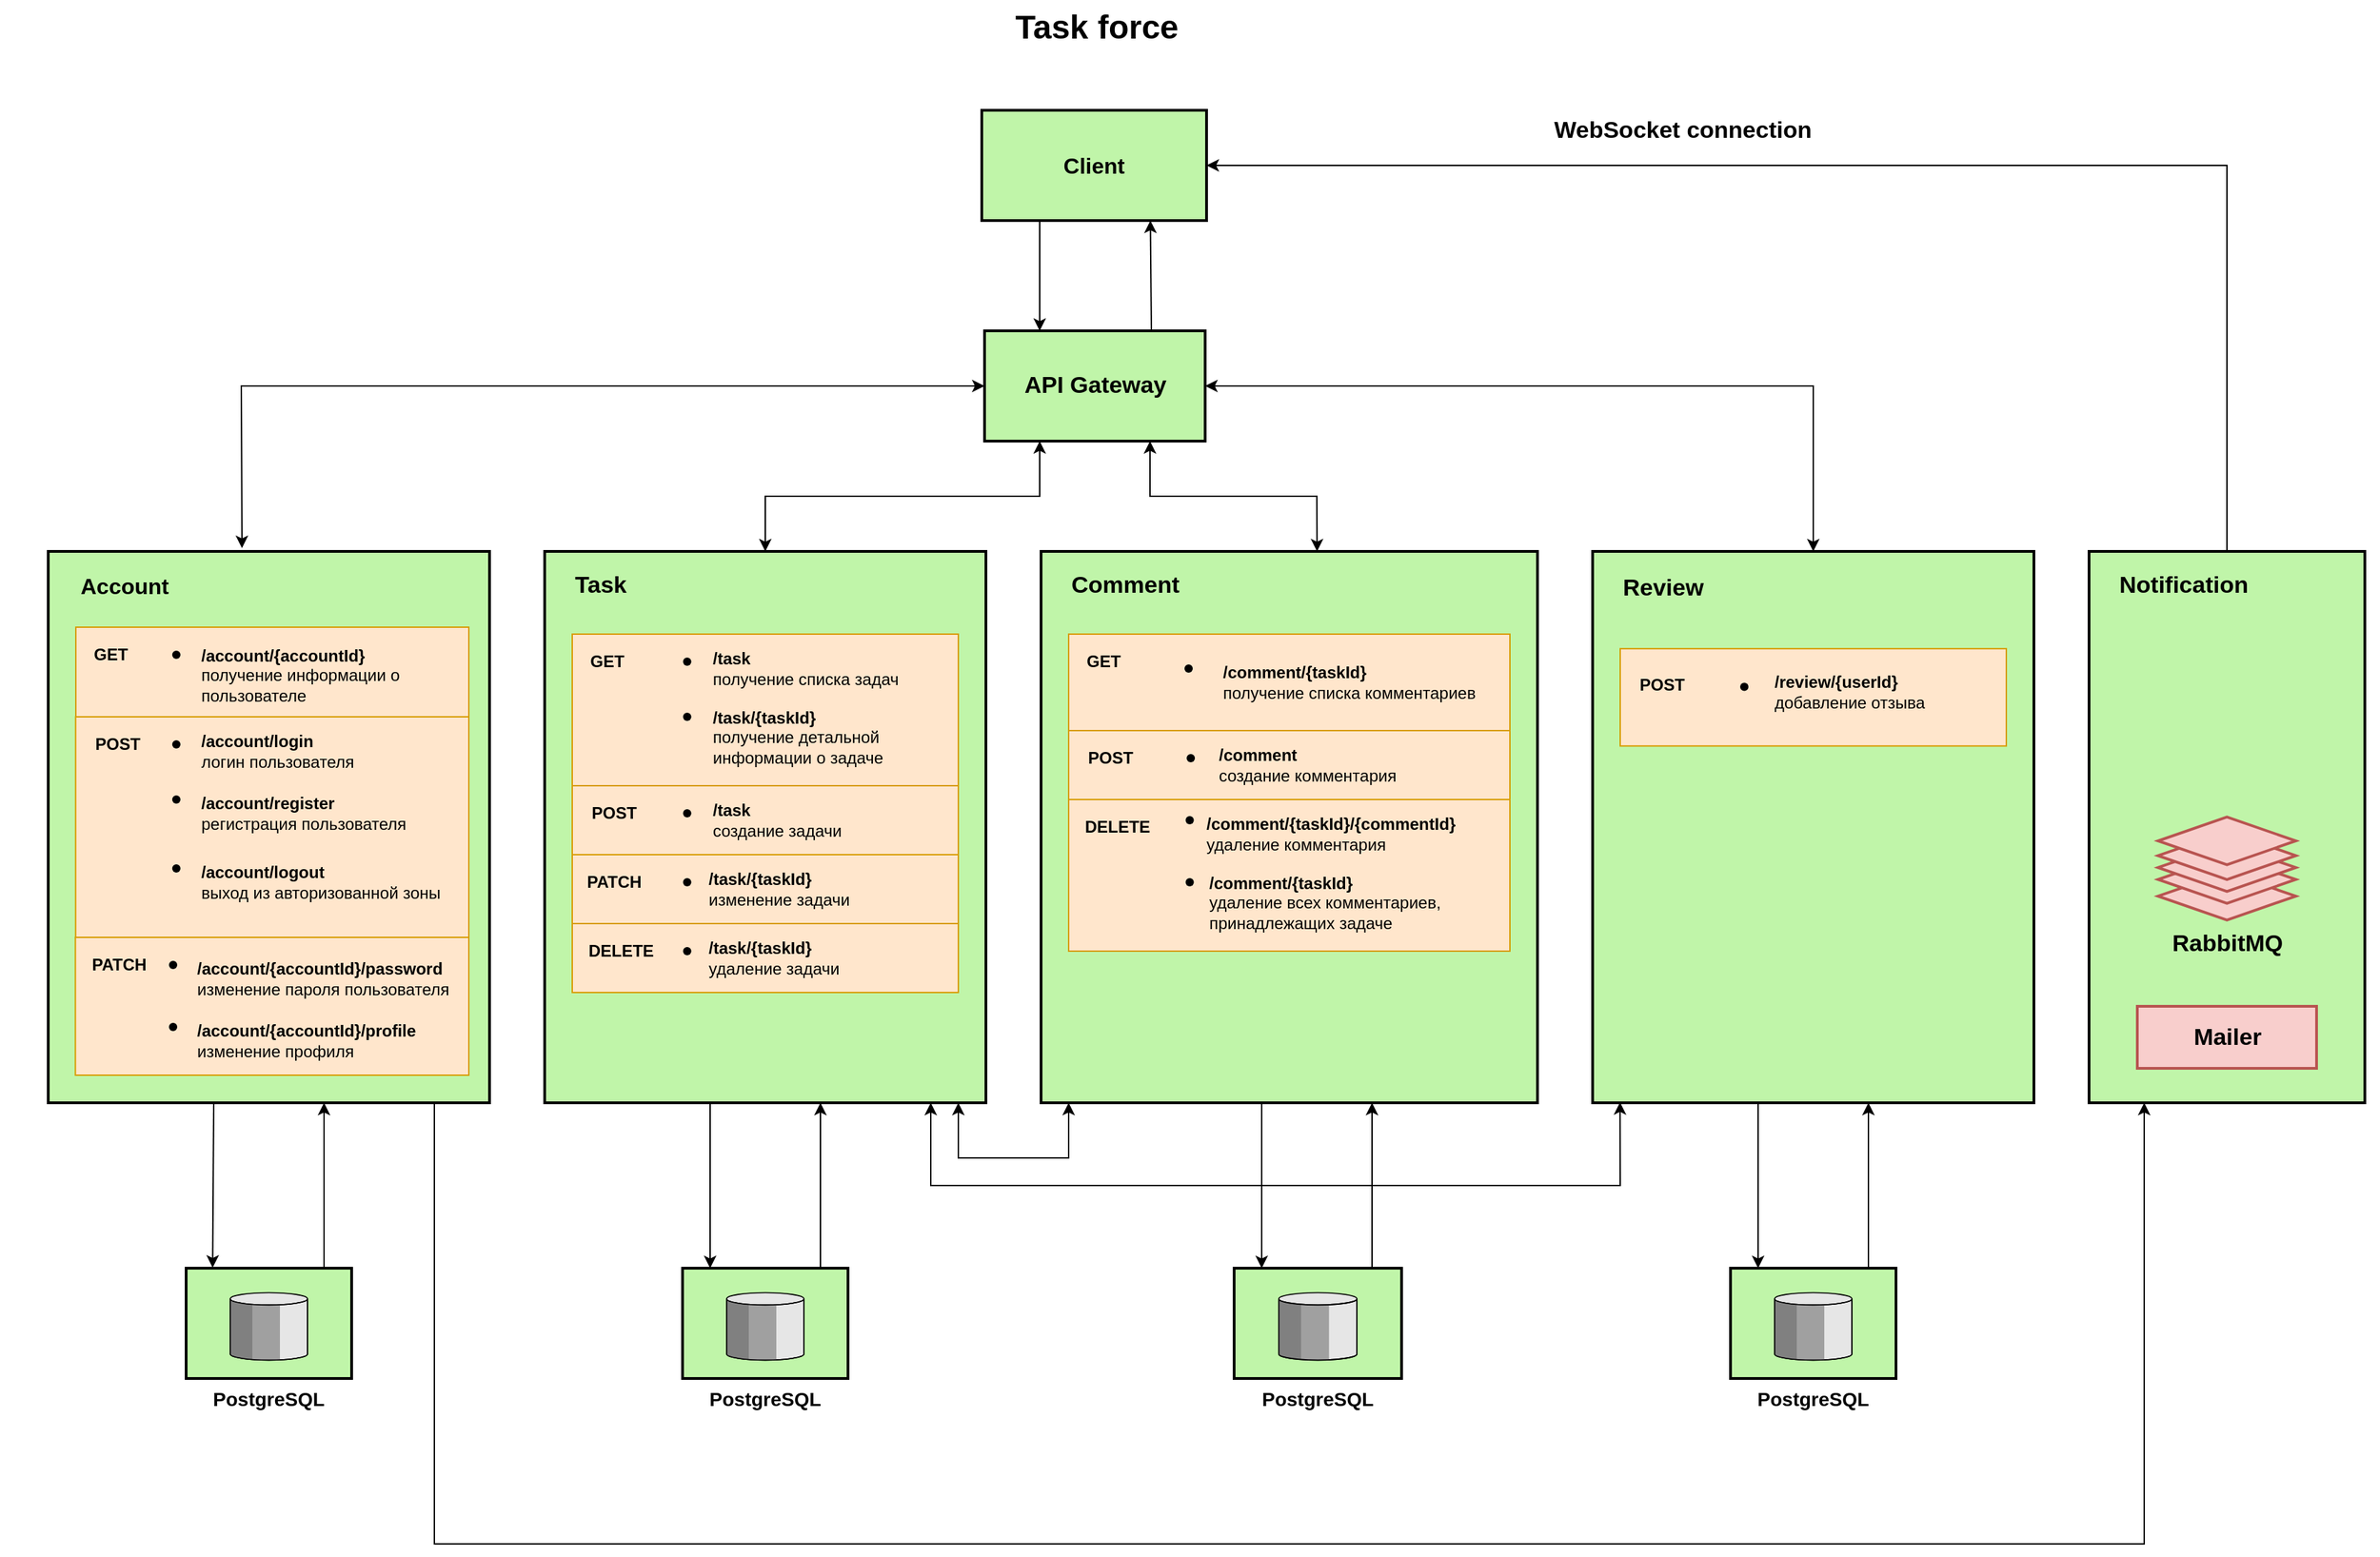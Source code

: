 <mxfile version="21.1.1" type="device">
  <diagram name="Page-1" id="74b105a0-9070-1c63-61bc-23e55f88626e">
    <mxGraphModel dx="1838" dy="1018" grid="1" gridSize="10" guides="1" tooltips="1" connect="1" arrows="1" fold="1" page="1" pageScale="1.5" pageWidth="1169" pageHeight="826" background="none" math="0" shadow="0">
      <root>
        <mxCell id="0" style=";html=1;" />
        <mxCell id="1" style=";html=1;" parent="0" />
        <mxCell id="hbAHIciJkzQJu2692QOL-20" value="" style="endArrow=classic;html=1;rounded=0;exitX=0.938;exitY=1;exitDx=0;exitDy=0;exitPerimeter=0;" parent="1" edge="1">
          <mxGeometry width="50" height="50" relative="1" as="geometry">
            <mxPoint x="320" y="840" as="sourcePoint" />
            <mxPoint x="1560" y="840" as="targetPoint" />
            <Array as="points">
              <mxPoint x="320" y="1160" />
              <mxPoint x="1560" y="1160" />
            </Array>
          </mxGeometry>
        </mxCell>
        <mxCell id="10b056a9c633e61c-15" value="PostgreSQL" style="strokeWidth=2;dashed=0;align=center;fontSize=14;verticalLabelPosition=bottom;verticalAlign=top;shape=mxgraph.eip.message_store;fillColor=#c0f5a9;fontStyle=1" parent="1" vertex="1">
          <mxGeometry x="140" y="960" width="120" height="80" as="geometry" />
        </mxCell>
        <mxCell id="10b056a9c633e61c-30" value="Task force" style="text;strokeColor=none;fillColor=none;html=1;fontSize=24;fontStyle=1;verticalAlign=middle;align=center;" parent="1" vertex="1">
          <mxGeometry x="5" y="40" width="1590" height="40" as="geometry" />
        </mxCell>
        <mxCell id="mkWLtosg0KvpGkdHC7VF-68" value="PostgreSQL" style="strokeWidth=2;dashed=0;align=center;fontSize=14;verticalLabelPosition=bottom;verticalAlign=top;shape=mxgraph.eip.message_store;fillColor=#c0f5a9;fontStyle=1" parent="1" vertex="1">
          <mxGeometry x="500" y="960" width="120" height="80" as="geometry" />
        </mxCell>
        <mxCell id="NgM1DkIRtxGgJuV6kC7f-7" value="" style="group" parent="1" vertex="1" connectable="0">
          <mxGeometry x="717" y="120" width="163" height="80" as="geometry" />
        </mxCell>
        <mxCell id="qQsVey0D8Tyg-_Dp7Qvx-10" value="" style="strokeWidth=2;dashed=0;align=center;fontSize=12;shape=rect;verticalLabelPosition=bottom;verticalAlign=top;fillColor=#c0f5a9" parent="NgM1DkIRtxGgJuV6kC7f-7" vertex="1">
          <mxGeometry width="163" height="80" as="geometry" />
        </mxCell>
        <mxCell id="qQsVey0D8Tyg-_Dp7Qvx-11" value="&lt;b&gt;&lt;font style=&quot;font-size: 16px;&quot;&gt;Client&lt;/font&gt;&lt;/b&gt;" style="text;html=1;align=center;verticalAlign=middle;resizable=0;points=[];autosize=1;strokeColor=none;fillColor=none;strokeWidth=1;fontSize=14;" parent="NgM1DkIRtxGgJuV6kC7f-7" vertex="1">
          <mxGeometry x="45.844" y="25" width="70" height="30" as="geometry" />
        </mxCell>
        <mxCell id="NgM1DkIRtxGgJuV6kC7f-8" value="" style="group" parent="1" vertex="1" connectable="0">
          <mxGeometry x="719" y="280" width="160" height="80" as="geometry" />
        </mxCell>
        <mxCell id="10b056a9c633e61c-4" value="" style="strokeWidth=2;dashed=0;align=center;fontSize=12;shape=rect;verticalLabelPosition=bottom;verticalAlign=top;fillColor=#c0f5a9" parent="NgM1DkIRtxGgJuV6kC7f-8" vertex="1">
          <mxGeometry width="160" height="80" as="geometry" />
        </mxCell>
        <mxCell id="qQsVey0D8Tyg-_Dp7Qvx-8" value="&lt;font style=&quot;font-size: 17px;&quot;&gt;&lt;b&gt;API Gateway&lt;/b&gt;&lt;/font&gt;" style="text;html=1;align=center;verticalAlign=middle;resizable=0;points=[];autosize=1;strokeColor=none;fillColor=none;strokeWidth=1;fontSize=14;" parent="NgM1DkIRtxGgJuV6kC7f-8" vertex="1">
          <mxGeometry x="15" y="25" width="130" height="30" as="geometry" />
        </mxCell>
        <mxCell id="NgM1DkIRtxGgJuV6kC7f-79" value="" style="group" parent="1" vertex="1" connectable="0">
          <mxGeometry x="40" y="440" width="320" height="400" as="geometry" />
        </mxCell>
        <mxCell id="qQsVey0D8Tyg-_Dp7Qvx-13" value="" style="strokeWidth=2;dashed=0;align=center;fontSize=12;shape=rect;verticalLabelPosition=bottom;verticalAlign=top;fillColor=#c0f5a9" parent="NgM1DkIRtxGgJuV6kC7f-79" vertex="1">
          <mxGeometry width="320" height="400" as="geometry" />
        </mxCell>
        <mxCell id="NgM1DkIRtxGgJuV6kC7f-9" value="Account" style="text;html=1;align=center;verticalAlign=middle;resizable=0;points=[];autosize=1;strokeColor=none;fillColor=none;fontSize=16;fontStyle=1" parent="NgM1DkIRtxGgJuV6kC7f-79" vertex="1">
          <mxGeometry x="10.002" y="10" width="90" height="30" as="geometry" />
        </mxCell>
        <mxCell id="NgM1DkIRtxGgJuV6kC7f-89" value="" style="group" parent="NgM1DkIRtxGgJuV6kC7f-79" vertex="1" connectable="0">
          <mxGeometry x="19.999" y="55" width="285.001" height="125" as="geometry" />
        </mxCell>
        <mxCell id="mkWLtosg0KvpGkdHC7VF-5" value="" style="rounded=0;whiteSpace=wrap;html=1;fillColor=#ffe6cc;strokeColor=#d79b00;" parent="NgM1DkIRtxGgJuV6kC7f-89" vertex="1">
          <mxGeometry x="0.001" width="285" height="125" as="geometry" />
        </mxCell>
        <mxCell id="mkWLtosg0KvpGkdHC7VF-74" value="&lt;b&gt;/account/{accountId}&lt;br&gt;&lt;/b&gt;получение информации о&lt;br&gt;пользователе" style="text;html=1;align=left;verticalAlign=middle;resizable=0;points=[];autosize=1;strokeColor=none;fillColor=none;" parent="NgM1DkIRtxGgJuV6kC7f-89" vertex="1">
          <mxGeometry x="89.061" y="5" width="170" height="60" as="geometry" />
        </mxCell>
        <mxCell id="mkWLtosg0KvpGkdHC7VF-77" value="" style="shape=waypoint;sketch=0;fillStyle=solid;size=6;pointerEvents=1;points=[];fillColor=none;resizable=0;rotatable=0;perimeter=centerPerimeter;snapToPoint=1;" parent="NgM1DkIRtxGgJuV6kC7f-89" vertex="1">
          <mxGeometry x="62.879" y="10" width="20" height="20" as="geometry" />
        </mxCell>
        <mxCell id="mkWLtosg0KvpGkdHC7VF-78" value="&lt;b&gt;GET&lt;/b&gt;" style="text;html=1;align=center;verticalAlign=middle;resizable=0;points=[];autosize=1;strokeColor=none;fillColor=none;" parent="NgM1DkIRtxGgJuV6kC7f-89" vertex="1">
          <mxGeometry y="5" width="50" height="30" as="geometry" />
        </mxCell>
        <mxCell id="NgM1DkIRtxGgJuV6kC7f-91" value="" style="group" parent="NgM1DkIRtxGgJuV6kC7f-79" vertex="1" connectable="0">
          <mxGeometry x="19.68" y="280" width="296.137" height="100" as="geometry" />
        </mxCell>
        <mxCell id="mkWLtosg0KvpGkdHC7VF-30" value="" style="rounded=0;whiteSpace=wrap;html=1;fillColor=#ffe6cc;strokeColor=#d79b00;movable=1;resizable=1;rotatable=1;deletable=1;editable=1;locked=0;connectable=1;" parent="NgM1DkIRtxGgJuV6kC7f-91" vertex="1">
          <mxGeometry width="285.32" height="100" as="geometry" />
        </mxCell>
        <mxCell id="mkWLtosg0KvpGkdHC7VF-48" value="&lt;b&gt;/account/{accountId}/password&lt;/b&gt;&lt;br&gt;изменение пароля пользователя" style="text;html=1;align=left;verticalAlign=middle;resizable=1;points=[];autosize=1;strokeColor=none;fillColor=none;movable=1;rotatable=1;deletable=1;editable=1;locked=0;connectable=1;" parent="NgM1DkIRtxGgJuV6kC7f-91" vertex="1">
          <mxGeometry x="86.137" y="10" width="210" height="40" as="geometry" />
        </mxCell>
        <mxCell id="mkWLtosg0KvpGkdHC7VF-52" value="" style="shape=waypoint;sketch=0;fillStyle=solid;size=6;pointerEvents=1;points=[];fillColor=none;resizable=0;rotatable=0;perimeter=centerPerimeter;snapToPoint=1;" parent="NgM1DkIRtxGgJuV6kC7f-91" vertex="1">
          <mxGeometry x="60.858" y="10" width="20" height="20" as="geometry" />
        </mxCell>
        <mxCell id="mkWLtosg0KvpGkdHC7VF-53" value="&lt;b&gt;PATCH&lt;/b&gt;" style="text;html=1;align=center;verticalAlign=middle;resizable=0;points=[];autosize=1;strokeColor=none;fillColor=none;" parent="NgM1DkIRtxGgJuV6kC7f-91" vertex="1">
          <mxGeometry x="0.86" y="5" width="60" height="30" as="geometry" />
        </mxCell>
        <mxCell id="mkWLtosg0KvpGkdHC7VF-56" value="&lt;b&gt;/account/{accountId}/profile&lt;/b&gt;&lt;br&gt;изменение профиля" style="text;html=1;align=left;verticalAlign=middle;resizable=1;points=[];autosize=1;strokeColor=none;fillColor=none;movable=1;rotatable=1;deletable=1;editable=1;locked=0;connectable=1;" parent="NgM1DkIRtxGgJuV6kC7f-91" vertex="1">
          <mxGeometry x="86.137" y="55" width="180" height="40" as="geometry" />
        </mxCell>
        <mxCell id="mkWLtosg0KvpGkdHC7VF-57" value="" style="shape=waypoint;sketch=0;fillStyle=solid;size=6;pointerEvents=1;points=[];fillColor=none;resizable=0;rotatable=0;perimeter=centerPerimeter;snapToPoint=1;" parent="NgM1DkIRtxGgJuV6kC7f-91" vertex="1">
          <mxGeometry x="60.858" y="55" width="20" height="20" as="geometry" />
        </mxCell>
        <mxCell id="NgM1DkIRtxGgJuV6kC7f-58" value="" style="rounded=0;whiteSpace=wrap;html=1;fillColor=#ffe6cc;strokeColor=#d79b00;movable=1;resizable=1;rotatable=1;deletable=1;editable=1;locked=0;connectable=1;" parent="NgM1DkIRtxGgJuV6kC7f-79" vertex="1">
          <mxGeometry x="19.85" y="120" width="285.15" height="160" as="geometry" />
        </mxCell>
        <mxCell id="NgM1DkIRtxGgJuV6kC7f-59" value="&lt;b&gt;/account/login&lt;/b&gt;&lt;br&gt;логин пользователя" style="text;html=1;align=left;verticalAlign=middle;resizable=1;points=[];autosize=1;strokeColor=none;fillColor=none;movable=1;rotatable=1;deletable=1;editable=1;locked=0;connectable=1;" parent="NgM1DkIRtxGgJuV6kC7f-79" vertex="1">
          <mxGeometry x="109.06" y="125" width="130" height="40" as="geometry" />
        </mxCell>
        <mxCell id="NgM1DkIRtxGgJuV6kC7f-60" value="" style="shape=waypoint;sketch=0;fillStyle=solid;size=6;pointerEvents=1;points=[];fillColor=none;resizable=0;rotatable=0;perimeter=centerPerimeter;snapToPoint=1;" parent="NgM1DkIRtxGgJuV6kC7f-79" vertex="1">
          <mxGeometry x="82.878" y="130" width="20" height="20" as="geometry" />
        </mxCell>
        <mxCell id="NgM1DkIRtxGgJuV6kC7f-61" value="&lt;b&gt;POST&lt;/b&gt;" style="text;html=1;align=center;verticalAlign=middle;resizable=0;points=[];autosize=1;strokeColor=none;fillColor=none;" parent="NgM1DkIRtxGgJuV6kC7f-79" vertex="1">
          <mxGeometry x="19.849" y="125" width="60" height="30" as="geometry" />
        </mxCell>
        <mxCell id="NgM1DkIRtxGgJuV6kC7f-62" value="&lt;b&gt;/account/register&lt;/b&gt;&lt;br&gt;регистрация пользователя" style="text;html=1;align=left;verticalAlign=middle;resizable=1;points=[];autosize=1;strokeColor=none;fillColor=none;movable=1;rotatable=1;deletable=1;editable=1;locked=0;connectable=1;" parent="NgM1DkIRtxGgJuV6kC7f-79" vertex="1">
          <mxGeometry x="109.06" y="170" width="170" height="40" as="geometry" />
        </mxCell>
        <mxCell id="NgM1DkIRtxGgJuV6kC7f-63" value="" style="shape=waypoint;sketch=0;fillStyle=solid;size=6;pointerEvents=1;points=[];fillColor=none;resizable=0;rotatable=0;perimeter=centerPerimeter;snapToPoint=1;" parent="NgM1DkIRtxGgJuV6kC7f-79" vertex="1">
          <mxGeometry x="82.878" y="170" width="20" height="20" as="geometry" />
        </mxCell>
        <mxCell id="pq-FWwTXgRDlDHaan9jz-2" value="" style="group" parent="NgM1DkIRtxGgJuV6kC7f-79" vertex="1" connectable="0">
          <mxGeometry x="82.878" y="220" width="226.182" height="40" as="geometry" />
        </mxCell>
        <mxCell id="mkWLtosg0KvpGkdHC7VF-75" value="&lt;b&gt;/account/logout&lt;/b&gt;&lt;br&gt;выход из авторизованной зоны" style="text;html=1;align=left;verticalAlign=middle;resizable=0;points=[];autosize=1;strokeColor=none;fillColor=none;" parent="pq-FWwTXgRDlDHaan9jz-2" vertex="1">
          <mxGeometry x="26.182" width="200" height="40" as="geometry" />
        </mxCell>
        <mxCell id="mkWLtosg0KvpGkdHC7VF-76" value="" style="shape=waypoint;sketch=0;fillStyle=solid;size=6;pointerEvents=1;points=[];fillColor=none;resizable=0;rotatable=0;perimeter=centerPerimeter;snapToPoint=1;" parent="pq-FWwTXgRDlDHaan9jz-2" vertex="1">
          <mxGeometry width="20" height="20" as="geometry" />
        </mxCell>
        <mxCell id="NgM1DkIRtxGgJuV6kC7f-161" value="PostgreSQL" style="strokeWidth=2;dashed=0;align=center;fontSize=14;verticalLabelPosition=bottom;verticalAlign=top;shape=mxgraph.eip.message_store;fillColor=#c0f5a9;fontStyle=1" parent="1" vertex="1">
          <mxGeometry x="900" y="960" width="121.43" height="80" as="geometry" />
        </mxCell>
        <mxCell id="NgM1DkIRtxGgJuV6kC7f-162" value="PostgreSQL" style="strokeWidth=2;dashed=0;align=center;fontSize=14;verticalLabelPosition=bottom;verticalAlign=top;shape=mxgraph.eip.message_store;fillColor=#c0f5a9;fontStyle=1" parent="1" vertex="1">
          <mxGeometry x="1260" y="960" width="120" height="80" as="geometry" />
        </mxCell>
        <mxCell id="NgM1DkIRtxGgJuV6kC7f-163" value="" style="group" parent="1" vertex="1" connectable="0">
          <mxGeometry x="1540" y="440" width="190" height="575" as="geometry" />
        </mxCell>
        <mxCell id="mkWLtosg0KvpGkdHC7VF-131" value="" style="strokeWidth=2;dashed=0;align=center;fontSize=12;shape=rect;verticalLabelPosition=bottom;verticalAlign=top;fillColor=#c0f5a9" parent="NgM1DkIRtxGgJuV6kC7f-163" vertex="1">
          <mxGeometry x="-20" width="200" height="400" as="geometry" />
        </mxCell>
        <mxCell id="mkWLtosg0KvpGkdHC7VF-132" value="&lt;b&gt;Notification&lt;/b&gt;" style="text;html=1;align=left;verticalAlign=middle;resizable=0;points=[];autosize=1;strokeColor=none;fillColor=none;strokeWidth=1;fontSize=17;" parent="NgM1DkIRtxGgJuV6kC7f-163" vertex="1">
          <mxGeometry x="0.003" y="9.997" width="120" height="30" as="geometry" />
        </mxCell>
        <mxCell id="9JLBD4dGbarb6GJhEA6_-7" value="" style="group" parent="NgM1DkIRtxGgJuV6kC7f-163" vertex="1" connectable="0">
          <mxGeometry x="15" y="330" width="130" height="45" as="geometry" />
        </mxCell>
        <mxCell id="hbAHIciJkzQJu2692QOL-31" value="" style="strokeWidth=2;dashed=0;align=center;fontSize=12;shape=rect;verticalLabelPosition=bottom;verticalAlign=top;fillColor=#f8cecc;strokeColor=#b85450;" parent="9JLBD4dGbarb6GJhEA6_-7" vertex="1">
          <mxGeometry width="130" height="45" as="geometry" />
        </mxCell>
        <mxCell id="hbAHIciJkzQJu2692QOL-32" value="&lt;b&gt;Mailer&lt;/b&gt;" style="text;html=1;align=center;verticalAlign=middle;resizable=0;points=[];autosize=1;strokeColor=none;fillColor=none;strokeWidth=1;fontSize=17;" parent="9JLBD4dGbarb6GJhEA6_-7" vertex="1">
          <mxGeometry x="30.003" y="7.504" width="70" height="30" as="geometry" />
        </mxCell>
        <mxCell id="NgM1DkIRtxGgJuV6kC7f-194" value="" style="group" parent="NgM1DkIRtxGgJuV6kC7f-163" vertex="1" connectable="0">
          <mxGeometry x="30" y="210" width="100" height="105" as="geometry" />
        </mxCell>
        <mxCell id="NgM1DkIRtxGgJuV6kC7f-180" value="RabbitMQ" style="text;html=1;align=center;verticalAlign=middle;resizable=0;points=[];autosize=1;strokeColor=none;fillColor=none;fontSize=17;fontStyle=1" parent="NgM1DkIRtxGgJuV6kC7f-194" vertex="1">
          <mxGeometry y="60" width="100" height="30" as="geometry" />
        </mxCell>
        <mxCell id="NgM1DkIRtxGgJuV6kC7f-178" value="" style="group;rotation=-180;fontSize=12;" parent="NgM1DkIRtxGgJuV6kC7f-194" vertex="1" connectable="0">
          <mxGeometry width="100" height="64.02" as="geometry" />
        </mxCell>
        <mxCell id="NgM1DkIRtxGgJuV6kC7f-172" value="" style="strokeWidth=2;html=1;shape=mxgraph.flowchart.decision;whiteSpace=wrap;rotation=-180;fillColor=#f8cecc;strokeColor=#b85450;" parent="NgM1DkIRtxGgJuV6kC7f-178" vertex="1">
          <mxGeometry y="22.816" width="100" height="34.596" as="geometry" />
        </mxCell>
        <mxCell id="NgM1DkIRtxGgJuV6kC7f-175" value="" style="strokeWidth=2;html=1;shape=mxgraph.flowchart.decision;whiteSpace=wrap;rotation=-180;fillColor=#f8cecc;strokeColor=#b85450;" parent="NgM1DkIRtxGgJuV6kC7f-178" vertex="1">
          <mxGeometry y="10.708" width="100" height="34.596" as="geometry" />
        </mxCell>
        <mxCell id="NgM1DkIRtxGgJuV6kC7f-176" value="" style="strokeWidth=2;html=1;shape=mxgraph.flowchart.decision;whiteSpace=wrap;rotation=-180;fillColor=#f8cecc;strokeColor=#b85450;" parent="NgM1DkIRtxGgJuV6kC7f-178" vertex="1">
          <mxGeometry y="2.059" width="100" height="34.596" as="geometry" />
        </mxCell>
        <mxCell id="NgM1DkIRtxGgJuV6kC7f-177" value="" style="strokeWidth=2;html=1;shape=mxgraph.flowchart.decision;whiteSpace=wrap;rotation=-180;fillColor=#f8cecc;strokeColor=#b85450;" parent="NgM1DkIRtxGgJuV6kC7f-178" vertex="1">
          <mxGeometry y="-6.59" width="100" height="34.596" as="geometry" />
        </mxCell>
        <mxCell id="NgM1DkIRtxGgJuV6kC7f-179" value="" style="strokeWidth=2;html=1;shape=mxgraph.flowchart.decision;whiteSpace=wrap;rotation=-180;fillColor=#f8cecc;strokeColor=#b85450;" parent="NgM1DkIRtxGgJuV6kC7f-178" vertex="1">
          <mxGeometry y="-17.298" width="100" height="34.596" as="geometry" />
        </mxCell>
        <mxCell id="NgM1DkIRtxGgJuV6kC7f-164" value="" style="group" parent="1" vertex="1" connectable="0">
          <mxGeometry x="400" y="440" width="320" height="400" as="geometry" />
        </mxCell>
        <mxCell id="mkWLtosg0KvpGkdHC7VF-69" value="" style="strokeWidth=2;dashed=0;align=center;fontSize=12;shape=rect;verticalLabelPosition=bottom;verticalAlign=top;fillColor=#c0f5a9" parent="NgM1DkIRtxGgJuV6kC7f-164" vertex="1">
          <mxGeometry width="320" height="400" as="geometry" />
        </mxCell>
        <mxCell id="mkWLtosg0KvpGkdHC7VF-70" value="&lt;b&gt;Task&lt;/b&gt;" style="text;html=1;align=left;verticalAlign=middle;resizable=0;points=[];autosize=1;strokeColor=none;fillColor=none;strokeWidth=1;fontSize=17;" parent="NgM1DkIRtxGgJuV6kC7f-164" vertex="1">
          <mxGeometry x="20.006" y="10" width="60" height="30" as="geometry" />
        </mxCell>
        <mxCell id="mkWLtosg0KvpGkdHC7VF-79" value="" style="rounded=0;whiteSpace=wrap;html=1;fillColor=#ffe6cc;strokeColor=#d79b00;" parent="NgM1DkIRtxGgJuV6kC7f-164" vertex="1">
          <mxGeometry x="20" y="60" width="280" height="110" as="geometry" />
        </mxCell>
        <mxCell id="mkWLtosg0KvpGkdHC7VF-80" value="&lt;b&gt;/task&lt;br&gt;&lt;/b&gt;получение списка задач" style="text;html=1;align=left;verticalAlign=middle;resizable=0;points=[];autosize=1;strokeColor=none;fillColor=none;" parent="NgM1DkIRtxGgJuV6kC7f-164" vertex="1">
          <mxGeometry x="119.998" y="65" width="160" height="40" as="geometry" />
        </mxCell>
        <mxCell id="mkWLtosg0KvpGkdHC7VF-81" value="&lt;b&gt;/task/{taskId}&lt;/b&gt;&lt;br&gt;получение детальной&lt;br&gt;информации о задаче" style="text;html=1;align=left;verticalAlign=middle;resizable=0;points=[];autosize=1;strokeColor=none;fillColor=none;" parent="NgM1DkIRtxGgJuV6kC7f-164" vertex="1">
          <mxGeometry x="119.998" y="105" width="150" height="60" as="geometry" />
        </mxCell>
        <mxCell id="mkWLtosg0KvpGkdHC7VF-82" value="" style="shape=waypoint;sketch=0;fillStyle=solid;size=6;pointerEvents=1;points=[];fillColor=none;resizable=0;rotatable=0;perimeter=centerPerimeter;snapToPoint=1;" parent="NgM1DkIRtxGgJuV6kC7f-164" vertex="1">
          <mxGeometry x="93.333" y="110" width="20" height="20" as="geometry" />
        </mxCell>
        <mxCell id="mkWLtosg0KvpGkdHC7VF-83" value="" style="shape=waypoint;sketch=0;fillStyle=solid;size=6;pointerEvents=1;points=[];fillColor=none;resizable=0;rotatable=0;perimeter=centerPerimeter;snapToPoint=1;" parent="NgM1DkIRtxGgJuV6kC7f-164" vertex="1">
          <mxGeometry x="93.333" y="70" width="20" height="20" as="geometry" />
        </mxCell>
        <mxCell id="mkWLtosg0KvpGkdHC7VF-84" value="&lt;b&gt;GET&lt;/b&gt;" style="text;html=1;align=center;verticalAlign=middle;resizable=0;points=[];autosize=1;strokeColor=none;fillColor=none;" parent="NgM1DkIRtxGgJuV6kC7f-164" vertex="1">
          <mxGeometry x="20.004" y="65" width="50" height="30" as="geometry" />
        </mxCell>
        <mxCell id="NgM1DkIRtxGgJuV6kC7f-95" value="" style="group" parent="NgM1DkIRtxGgJuV6kC7f-164" vertex="1" connectable="0">
          <mxGeometry x="20" y="220" width="280" height="50" as="geometry" />
        </mxCell>
        <mxCell id="NgM1DkIRtxGgJuV6kC7f-97" value="" style="group" parent="NgM1DkIRtxGgJuV6kC7f-95" vertex="1" connectable="0">
          <mxGeometry width="280" height="50" as="geometry" />
        </mxCell>
        <mxCell id="mkWLtosg0KvpGkdHC7VF-91" value="" style="rounded=0;whiteSpace=wrap;html=1;fillColor=#ffe6cc;strokeColor=#d79b00;" parent="NgM1DkIRtxGgJuV6kC7f-97" vertex="1">
          <mxGeometry width="280" height="50" as="geometry" />
        </mxCell>
        <mxCell id="NgM1DkIRtxGgJuV6kC7f-82" value="&lt;b&gt;/task/{taskId}&lt;/b&gt;&lt;br&gt;изменение задачи" style="text;html=1;align=left;verticalAlign=middle;resizable=0;points=[];autosize=1;strokeColor=none;fillColor=none;" parent="NgM1DkIRtxGgJuV6kC7f-97" vertex="1">
          <mxGeometry x="96.773" y="5" width="130" height="40" as="geometry" />
        </mxCell>
        <mxCell id="NgM1DkIRtxGgJuV6kC7f-83" value="" style="shape=waypoint;sketch=0;fillStyle=solid;size=6;pointerEvents=1;points=[];fillColor=none;resizable=0;rotatable=0;perimeter=centerPerimeter;snapToPoint=1;" parent="NgM1DkIRtxGgJuV6kC7f-97" vertex="1">
          <mxGeometry x="73.333" y="10" width="20" height="20" as="geometry" />
        </mxCell>
        <mxCell id="NgM1DkIRtxGgJuV6kC7f-84" value="&lt;b&gt;PATCH&lt;/b&gt;" style="text;html=1;align=center;verticalAlign=middle;resizable=0;points=[];autosize=1;strokeColor=none;fillColor=none;" parent="NgM1DkIRtxGgJuV6kC7f-97" vertex="1">
          <mxGeometry y="5" width="60" height="30" as="geometry" />
        </mxCell>
        <mxCell id="NgM1DkIRtxGgJuV6kC7f-96" value="" style="group" parent="NgM1DkIRtxGgJuV6kC7f-164" vertex="1" connectable="0">
          <mxGeometry x="20.006" y="270" width="280.004" height="50" as="geometry" />
        </mxCell>
        <mxCell id="mkWLtosg0KvpGkdHC7VF-103" value="" style="rounded=0;whiteSpace=wrap;html=1;fillColor=#ffe6cc;strokeColor=#d79b00;" parent="NgM1DkIRtxGgJuV6kC7f-96" vertex="1">
          <mxGeometry x="0.004" width="280" height="50" as="geometry" />
        </mxCell>
        <mxCell id="mkWLtosg0KvpGkdHC7VF-104" value="&lt;b&gt;/task/{taskId}&lt;/b&gt;&lt;br&gt;удаление задачи" style="text;html=1;align=left;verticalAlign=middle;resizable=0;points=[];autosize=1;strokeColor=none;fillColor=none;" parent="NgM1DkIRtxGgJuV6kC7f-96" vertex="1">
          <mxGeometry x="96.778" y="5" width="120" height="40" as="geometry" />
        </mxCell>
        <mxCell id="mkWLtosg0KvpGkdHC7VF-105" value="" style="shape=waypoint;sketch=0;fillStyle=solid;size=6;pointerEvents=1;points=[];fillColor=none;resizable=0;rotatable=0;perimeter=centerPerimeter;snapToPoint=1;" parent="NgM1DkIRtxGgJuV6kC7f-96" vertex="1">
          <mxGeometry x="73.338" y="10" width="20" height="20" as="geometry" />
        </mxCell>
        <mxCell id="mkWLtosg0KvpGkdHC7VF-106" value="&lt;b&gt;DELETE&lt;/b&gt;" style="text;html=1;align=center;verticalAlign=middle;resizable=0;points=[];autosize=1;strokeColor=none;fillColor=none;" parent="NgM1DkIRtxGgJuV6kC7f-96" vertex="1">
          <mxGeometry y="5" width="70" height="30" as="geometry" />
        </mxCell>
        <mxCell id="mkWLtosg0KvpGkdHC7VF-85" value="" style="rounded=0;whiteSpace=wrap;html=1;fillColor=#ffe6cc;strokeColor=#d79b00;" parent="NgM1DkIRtxGgJuV6kC7f-164" vertex="1">
          <mxGeometry x="20" y="170" width="280" height="50" as="geometry" />
        </mxCell>
        <mxCell id="mkWLtosg0KvpGkdHC7VF-86" value="&lt;b&gt;/task&lt;br&gt;&lt;/b&gt;создание задачи" style="text;html=1;align=left;verticalAlign=middle;resizable=0;points=[];autosize=1;strokeColor=none;fillColor=none;" parent="NgM1DkIRtxGgJuV6kC7f-164" vertex="1">
          <mxGeometry x="119.998" y="175" width="120" height="40" as="geometry" />
        </mxCell>
        <mxCell id="mkWLtosg0KvpGkdHC7VF-89" value="" style="shape=waypoint;sketch=0;fillStyle=solid;size=6;pointerEvents=1;points=[];fillColor=none;resizable=0;rotatable=0;perimeter=centerPerimeter;snapToPoint=1;" parent="NgM1DkIRtxGgJuV6kC7f-164" vertex="1">
          <mxGeometry x="93.333" y="180" width="20" height="20" as="geometry" />
        </mxCell>
        <mxCell id="mkWLtosg0KvpGkdHC7VF-90" value="&lt;b&gt;POST&lt;/b&gt;" style="text;html=1;align=center;verticalAlign=middle;resizable=0;points=[];autosize=1;strokeColor=none;fillColor=none;" parent="NgM1DkIRtxGgJuV6kC7f-164" vertex="1">
          <mxGeometry x="20" y="175" width="60" height="30" as="geometry" />
        </mxCell>
        <mxCell id="NgM1DkIRtxGgJuV6kC7f-168" value="" style="group" parent="1" vertex="1" connectable="0">
          <mxGeometry x="760" y="440" width="360" height="400" as="geometry" />
        </mxCell>
        <mxCell id="NgM1DkIRtxGgJuV6kC7f-100" value="" style="strokeWidth=2;dashed=0;align=center;fontSize=12;shape=rect;verticalLabelPosition=bottom;verticalAlign=top;fillColor=#c0f5a9" parent="NgM1DkIRtxGgJuV6kC7f-168" vertex="1">
          <mxGeometry width="360" height="400" as="geometry" />
        </mxCell>
        <mxCell id="NgM1DkIRtxGgJuV6kC7f-101" value="&lt;b&gt;Comment&lt;/b&gt;" style="text;html=1;align=left;verticalAlign=middle;resizable=0;points=[];autosize=1;strokeColor=none;fillColor=none;strokeWidth=1;fontSize=17;" parent="NgM1DkIRtxGgJuV6kC7f-168" vertex="1">
          <mxGeometry x="20.006" y="10" width="100" height="30" as="geometry" />
        </mxCell>
        <mxCell id="NgM1DkIRtxGgJuV6kC7f-165" value="" style="group" parent="NgM1DkIRtxGgJuV6kC7f-168" vertex="1" connectable="0">
          <mxGeometry x="20" y="60" width="320" height="70" as="geometry" />
        </mxCell>
        <mxCell id="NgM1DkIRtxGgJuV6kC7f-102" value="" style="rounded=0;whiteSpace=wrap;html=1;fillColor=#ffe6cc;strokeColor=#d79b00;" parent="NgM1DkIRtxGgJuV6kC7f-165" vertex="1">
          <mxGeometry width="320" height="70" as="geometry" />
        </mxCell>
        <mxCell id="NgM1DkIRtxGgJuV6kC7f-103" value="&lt;b style=&quot;border-color: var(--border-color);&quot;&gt;/comment/{taskId}&lt;br style=&quot;border-color: var(--border-color);&quot;&gt;&lt;/b&gt;получение списка комментариев" style="text;html=1;align=left;verticalAlign=middle;resizable=0;points=[];autosize=1;strokeColor=none;fillColor=none;" parent="NgM1DkIRtxGgJuV6kC7f-165" vertex="1">
          <mxGeometry x="109.998" y="15" width="210" height="40" as="geometry" />
        </mxCell>
        <mxCell id="NgM1DkIRtxGgJuV6kC7f-106" value="" style="shape=waypoint;sketch=0;fillStyle=solid;size=6;pointerEvents=1;points=[];fillColor=none;resizable=0;rotatable=0;perimeter=centerPerimeter;snapToPoint=1;" parent="NgM1DkIRtxGgJuV6kC7f-165" vertex="1">
          <mxGeometry x="77.003" y="15" width="20" height="20" as="geometry" />
        </mxCell>
        <mxCell id="NgM1DkIRtxGgJuV6kC7f-107" value="&lt;b&gt;GET&lt;/b&gt;" style="text;html=1;align=center;verticalAlign=middle;resizable=0;points=[];autosize=1;strokeColor=none;fillColor=none;" parent="NgM1DkIRtxGgJuV6kC7f-165" vertex="1">
          <mxGeometry x="0.004" y="5" width="50" height="30" as="geometry" />
        </mxCell>
        <mxCell id="NgM1DkIRtxGgJuV6kC7f-166" value="" style="group" parent="NgM1DkIRtxGgJuV6kC7f-168" vertex="1" connectable="0">
          <mxGeometry x="20" y="130" width="320" height="50" as="geometry" />
        </mxCell>
        <mxCell id="NgM1DkIRtxGgJuV6kC7f-119" value="" style="rounded=0;whiteSpace=wrap;html=1;fillColor=#ffe6cc;strokeColor=#d79b00;" parent="NgM1DkIRtxGgJuV6kC7f-166" vertex="1">
          <mxGeometry width="320" height="50" as="geometry" />
        </mxCell>
        <mxCell id="NgM1DkIRtxGgJuV6kC7f-120" value="&lt;b style=&quot;border-color: var(--border-color);&quot;&gt;/comment&lt;br style=&quot;border-color: var(--border-color);&quot;&gt;&lt;/b&gt;создание комментария" style="text;html=1;align=left;verticalAlign=middle;resizable=0;points=[];autosize=1;strokeColor=none;fillColor=none;" parent="NgM1DkIRtxGgJuV6kC7f-166" vertex="1">
          <mxGeometry x="107.14" y="5" width="150" height="40" as="geometry" />
        </mxCell>
        <mxCell id="NgM1DkIRtxGgJuV6kC7f-121" value="" style="shape=waypoint;sketch=0;fillStyle=solid;size=6;pointerEvents=1;points=[];fillColor=none;resizable=0;rotatable=0;perimeter=centerPerimeter;snapToPoint=1;" parent="NgM1DkIRtxGgJuV6kC7f-166" vertex="1">
          <mxGeometry x="78.571" y="10" width="20" height="20" as="geometry" />
        </mxCell>
        <mxCell id="NgM1DkIRtxGgJuV6kC7f-122" value="&lt;b&gt;POST&lt;/b&gt;" style="text;html=1;align=center;verticalAlign=middle;resizable=0;points=[];autosize=1;strokeColor=none;fillColor=none;" parent="NgM1DkIRtxGgJuV6kC7f-166" vertex="1">
          <mxGeometry y="5" width="60" height="30" as="geometry" />
        </mxCell>
        <mxCell id="NgM1DkIRtxGgJuV6kC7f-115" value="" style="rounded=0;whiteSpace=wrap;html=1;fillColor=#ffe6cc;strokeColor=#d79b00;" parent="NgM1DkIRtxGgJuV6kC7f-168" vertex="1">
          <mxGeometry x="20" y="180" width="320" height="110" as="geometry" />
        </mxCell>
        <mxCell id="NgM1DkIRtxGgJuV6kC7f-118" value="&lt;b&gt;DELETE&lt;/b&gt;" style="text;html=1;align=center;verticalAlign=middle;resizable=0;points=[];autosize=1;strokeColor=none;fillColor=none;" parent="NgM1DkIRtxGgJuV6kC7f-168" vertex="1">
          <mxGeometry x="20" y="185" width="70" height="30" as="geometry" />
        </mxCell>
        <mxCell id="qf7opmMXtcf24BurbE0s-1" value="" style="group" vertex="1" connectable="0" parent="NgM1DkIRtxGgJuV6kC7f-168">
          <mxGeometry x="97.798" y="185" width="219.996" height="40" as="geometry" />
        </mxCell>
        <mxCell id="NgM1DkIRtxGgJuV6kC7f-116" value="&lt;b style=&quot;border-color: var(--border-color);&quot;&gt;/comment/{taskId}/{commentId}&lt;br style=&quot;border-color: var(--border-color);&quot;&gt;&lt;/b&gt;удаление комментария" style="text;html=1;align=left;verticalAlign=middle;resizable=0;points=[];autosize=1;strokeColor=none;fillColor=none;" parent="qf7opmMXtcf24BurbE0s-1" vertex="1">
          <mxGeometry x="19.996" width="200" height="40" as="geometry" />
        </mxCell>
        <mxCell id="NgM1DkIRtxGgJuV6kC7f-117" value="" style="shape=waypoint;sketch=0;fillStyle=solid;size=6;pointerEvents=1;points=[];fillColor=none;resizable=0;rotatable=0;perimeter=centerPerimeter;snapToPoint=1;" parent="qf7opmMXtcf24BurbE0s-1" vertex="1">
          <mxGeometry width="20" height="20" as="geometry" />
        </mxCell>
        <mxCell id="qf7opmMXtcf24BurbE0s-5" value="" style="group" vertex="1" connectable="0" parent="NgM1DkIRtxGgJuV6kC7f-168">
          <mxGeometry x="97.798" y="225" width="212.206" height="60" as="geometry" />
        </mxCell>
        <mxCell id="qf7opmMXtcf24BurbE0s-3" value="&lt;b style=&quot;border-color: var(--border-color);&quot;&gt;/comment/{taskId}&lt;br style=&quot;border-color: var(--border-color);&quot;&gt;&lt;/b&gt;удаление всех комментариев,&lt;br&gt;принадлежащих задаче" style="text;html=1;align=left;verticalAlign=middle;resizable=0;points=[];autosize=1;strokeColor=none;fillColor=none;" vertex="1" parent="qf7opmMXtcf24BurbE0s-5">
          <mxGeometry x="22.206" width="190" height="60" as="geometry" />
        </mxCell>
        <mxCell id="qf7opmMXtcf24BurbE0s-4" value="" style="shape=waypoint;sketch=0;fillStyle=solid;size=6;pointerEvents=1;points=[];fillColor=none;resizable=0;rotatable=0;perimeter=centerPerimeter;snapToPoint=1;" vertex="1" parent="qf7opmMXtcf24BurbE0s-5">
          <mxGeometry y="5" width="20" height="20" as="geometry" />
        </mxCell>
        <mxCell id="NgM1DkIRtxGgJuV6kC7f-160" value="" style="group" parent="1" vertex="1" connectable="0">
          <mxGeometry x="1160" y="440" width="320" height="400" as="geometry" />
        </mxCell>
        <mxCell id="NgM1DkIRtxGgJuV6kC7f-169" value="" style="group" parent="NgM1DkIRtxGgJuV6kC7f-160" vertex="1" connectable="0">
          <mxGeometry width="320" height="400" as="geometry" />
        </mxCell>
        <mxCell id="NgM1DkIRtxGgJuV6kC7f-133" value="" style="strokeWidth=2;dashed=0;align=center;fontSize=12;shape=rect;verticalLabelPosition=bottom;verticalAlign=top;fillColor=#c0f5a9" parent="NgM1DkIRtxGgJuV6kC7f-169" vertex="1">
          <mxGeometry width="320" height="400" as="geometry" />
        </mxCell>
        <mxCell id="NgM1DkIRtxGgJuV6kC7f-134" value="&lt;b&gt;Review&lt;/b&gt;" style="text;html=1;align=left;verticalAlign=middle;resizable=0;points=[];autosize=1;strokeColor=none;fillColor=none;strokeWidth=1;fontSize=17;" parent="NgM1DkIRtxGgJuV6kC7f-169" vertex="1">
          <mxGeometry x="20.006" y="11.765" width="80" height="30" as="geometry" />
        </mxCell>
        <mxCell id="NgM1DkIRtxGgJuV6kC7f-159" value="" style="group" parent="NgM1DkIRtxGgJuV6kC7f-169" vertex="1" connectable="0">
          <mxGeometry x="20" y="70.588" width="280" height="70.588" as="geometry" />
        </mxCell>
        <mxCell id="NgM1DkIRtxGgJuV6kC7f-152" value="" style="rounded=0;whiteSpace=wrap;html=1;fillColor=#ffe6cc;strokeColor=#d79b00;" parent="NgM1DkIRtxGgJuV6kC7f-159" vertex="1">
          <mxGeometry width="280" height="70.588" as="geometry" />
        </mxCell>
        <mxCell id="NgM1DkIRtxGgJuV6kC7f-153" value="&lt;b style=&quot;border-color: var(--border-color);&quot;&gt;/review/{userId}&lt;/b&gt;&lt;br style=&quot;border-color: var(--border-color);&quot;&gt;добавление отзыва" style="text;html=1;align=left;verticalAlign=middle;resizable=0;points=[];autosize=1;strokeColor=none;fillColor=none;" parent="NgM1DkIRtxGgJuV6kC7f-159" vertex="1">
          <mxGeometry x="109.998" y="11.765" width="130" height="40" as="geometry" />
        </mxCell>
        <mxCell id="NgM1DkIRtxGgJuV6kC7f-154" value="" style="shape=waypoint;sketch=0;fillStyle=solid;size=6;pointerEvents=1;points=[];fillColor=none;resizable=0;rotatable=0;perimeter=centerPerimeter;snapToPoint=1;" parent="NgM1DkIRtxGgJuV6kC7f-159" vertex="1">
          <mxGeometry x="79.993" y="17.647" width="20" height="20" as="geometry" />
        </mxCell>
        <mxCell id="NgM1DkIRtxGgJuV6kC7f-156" value="&lt;b&gt;POST&lt;/b&gt;" style="text;html=1;align=center;verticalAlign=middle;resizable=0;points=[];autosize=1;strokeColor=none;fillColor=none;" parent="NgM1DkIRtxGgJuV6kC7f-159" vertex="1">
          <mxGeometry x="0.01" y="11.765" width="60" height="30" as="geometry" />
        </mxCell>
        <mxCell id="NgM1DkIRtxGgJuV6kC7f-185" value="" style="endArrow=classic;html=1;rounded=0;entryX=0.16;entryY=-0.005;entryDx=0;entryDy=0;entryPerimeter=0;" parent="1" target="10b056a9c633e61c-15" edge="1">
          <mxGeometry width="50" height="50" relative="1" as="geometry">
            <mxPoint x="160" y="840" as="sourcePoint" />
            <mxPoint x="160" y="890" as="targetPoint" />
          </mxGeometry>
        </mxCell>
        <mxCell id="NgM1DkIRtxGgJuV6kC7f-186" value="" style="endArrow=classic;html=1;rounded=0;entryX=0.25;entryY=0;entryDx=0;entryDy=0;entryPerimeter=0;" parent="1" edge="1">
          <mxGeometry width="50" height="50" relative="1" as="geometry">
            <mxPoint x="240" y="960" as="sourcePoint" />
            <mxPoint x="240" y="840" as="targetPoint" />
          </mxGeometry>
        </mxCell>
        <mxCell id="NgM1DkIRtxGgJuV6kC7f-187" value="" style="endArrow=classic;html=1;rounded=0;entryX=0.25;entryY=0;entryDx=0;entryDy=0;entryPerimeter=0;" parent="1" edge="1">
          <mxGeometry width="50" height="50" relative="1" as="geometry">
            <mxPoint x="520" y="840" as="sourcePoint" />
            <mxPoint x="520" y="960" as="targetPoint" />
          </mxGeometry>
        </mxCell>
        <mxCell id="NgM1DkIRtxGgJuV6kC7f-188" value="" style="endArrow=classic;html=1;rounded=0;entryX=0.25;entryY=0;entryDx=0;entryDy=0;entryPerimeter=0;" parent="1" edge="1">
          <mxGeometry width="50" height="50" relative="1" as="geometry">
            <mxPoint x="600" y="960" as="sourcePoint" />
            <mxPoint x="600" y="840" as="targetPoint" />
          </mxGeometry>
        </mxCell>
        <mxCell id="NgM1DkIRtxGgJuV6kC7f-189" value="" style="endArrow=classic;html=1;rounded=0;entryX=0.25;entryY=0;entryDx=0;entryDy=0;entryPerimeter=0;" parent="1" edge="1">
          <mxGeometry width="50" height="50" relative="1" as="geometry">
            <mxPoint x="1280" y="840" as="sourcePoint" />
            <mxPoint x="1280" y="960" as="targetPoint" />
          </mxGeometry>
        </mxCell>
        <mxCell id="NgM1DkIRtxGgJuV6kC7f-190" value="" style="endArrow=classic;html=1;rounded=0;entryX=0.25;entryY=0;entryDx=0;entryDy=0;entryPerimeter=0;" parent="1" edge="1">
          <mxGeometry width="50" height="50" relative="1" as="geometry">
            <mxPoint x="920" y="840" as="sourcePoint" />
            <mxPoint x="920" y="960" as="targetPoint" />
          </mxGeometry>
        </mxCell>
        <mxCell id="NgM1DkIRtxGgJuV6kC7f-191" value="" style="endArrow=classic;html=1;rounded=0;entryX=0.25;entryY=0;entryDx=0;entryDy=0;entryPerimeter=0;" parent="1" edge="1">
          <mxGeometry width="50" height="50" relative="1" as="geometry">
            <mxPoint x="1360" y="960" as="sourcePoint" />
            <mxPoint x="1360" y="840" as="targetPoint" />
          </mxGeometry>
        </mxCell>
        <mxCell id="NgM1DkIRtxGgJuV6kC7f-192" value="" style="endArrow=classic;html=1;rounded=0;entryX=0.25;entryY=0;entryDx=0;entryDy=0;entryPerimeter=0;" parent="1" edge="1">
          <mxGeometry width="50" height="50" relative="1" as="geometry">
            <mxPoint x="1000" y="960" as="sourcePoint" />
            <mxPoint x="1000" y="840" as="targetPoint" />
          </mxGeometry>
        </mxCell>
        <mxCell id="NgM1DkIRtxGgJuV6kC7f-198" value="" style="endArrow=classic;html=1;rounded=0;entryX=0.25;entryY=0;entryDx=0;entryDy=0;" parent="1" target="10b056a9c633e61c-4" edge="1">
          <mxGeometry width="50" height="50" relative="1" as="geometry">
            <mxPoint x="759" y="200" as="sourcePoint" />
            <mxPoint x="750" y="270" as="targetPoint" />
          </mxGeometry>
        </mxCell>
        <mxCell id="NgM1DkIRtxGgJuV6kC7f-199" value="" style="endArrow=classic;html=1;rounded=0;entryX=0.75;entryY=1;entryDx=0;entryDy=0;" parent="1" target="qQsVey0D8Tyg-_Dp7Qvx-10" edge="1">
          <mxGeometry width="50" height="50" relative="1" as="geometry">
            <mxPoint x="840" y="280" as="sourcePoint" />
            <mxPoint x="841" y="200" as="targetPoint" />
          </mxGeometry>
        </mxCell>
        <mxCell id="hbAHIciJkzQJu2692QOL-2" value="" style="endArrow=classic;html=1;rounded=0;entryX=1;entryY=0.5;entryDx=0;entryDy=0;exitX=0.5;exitY=0;exitDx=0;exitDy=0;" parent="1" source="mkWLtosg0KvpGkdHC7VF-131" target="qQsVey0D8Tyg-_Dp7Qvx-10" edge="1">
          <mxGeometry width="50" height="50" relative="1" as="geometry">
            <mxPoint x="1280" y="160" as="sourcePoint" />
            <mxPoint x="880" y="150" as="targetPoint" />
            <Array as="points">
              <mxPoint x="1620" y="160" />
            </Array>
          </mxGeometry>
        </mxCell>
        <mxCell id="hbAHIciJkzQJu2692QOL-3" value="WebSocket connection" style="text;html=1;align=center;verticalAlign=middle;resizable=0;points=[];autosize=1;strokeColor=none;fillColor=none;fontSize=17;fontStyle=1" parent="1" vertex="1">
          <mxGeometry x="1120" y="120" width="210" height="30" as="geometry" />
        </mxCell>
        <mxCell id="9JLBD4dGbarb6GJhEA6_-1" value="" style="endArrow=classic;startArrow=classic;html=1;rounded=0;entryX=0;entryY=0.5;entryDx=0;entryDy=0;exitX=0.439;exitY=-0.006;exitDx=0;exitDy=0;exitPerimeter=0;" parent="1" source="qQsVey0D8Tyg-_Dp7Qvx-13" target="10b056a9c633e61c-4" edge="1">
          <mxGeometry width="50" height="50" relative="1" as="geometry">
            <mxPoint x="175" y="345" as="sourcePoint" />
            <mxPoint x="225" y="295" as="targetPoint" />
            <Array as="points">
              <mxPoint x="180" y="320" />
            </Array>
          </mxGeometry>
        </mxCell>
        <mxCell id="9JLBD4dGbarb6GJhEA6_-2" value="" style="endArrow=classic;startArrow=classic;html=1;rounded=0;exitX=0.5;exitY=0;exitDx=0;exitDy=0;entryX=0.25;entryY=1;entryDx=0;entryDy=0;" parent="1" source="mkWLtosg0KvpGkdHC7VF-69" target="10b056a9c633e61c-4" edge="1">
          <mxGeometry width="50" height="50" relative="1" as="geometry">
            <mxPoint x="750" y="410" as="sourcePoint" />
            <mxPoint x="800" y="360" as="targetPoint" />
            <Array as="points">
              <mxPoint x="560" y="400" />
              <mxPoint x="759" y="400" />
            </Array>
          </mxGeometry>
        </mxCell>
        <mxCell id="9JLBD4dGbarb6GJhEA6_-3" value="" style="endArrow=classic;startArrow=classic;html=1;rounded=0;entryX=0.75;entryY=1;entryDx=0;entryDy=0;exitX=0.556;exitY=0;exitDx=0;exitDy=0;exitPerimeter=0;" parent="1" source="NgM1DkIRtxGgJuV6kC7f-100" target="10b056a9c633e61c-4" edge="1">
          <mxGeometry width="50" height="50" relative="1" as="geometry">
            <mxPoint x="950" y="430" as="sourcePoint" />
            <mxPoint x="800" y="440" as="targetPoint" />
            <Array as="points">
              <mxPoint x="960" y="400" />
              <mxPoint x="839" y="400" />
            </Array>
          </mxGeometry>
        </mxCell>
        <mxCell id="9JLBD4dGbarb6GJhEA6_-5" value="" style="endArrow=classic;startArrow=classic;html=1;rounded=0;entryX=1;entryY=0.5;entryDx=0;entryDy=0;exitX=0.5;exitY=0;exitDx=0;exitDy=0;" parent="1" source="NgM1DkIRtxGgJuV6kC7f-133" target="10b056a9c633e61c-4" edge="1">
          <mxGeometry width="50" height="50" relative="1" as="geometry">
            <mxPoint x="1091" y="360" as="sourcePoint" />
            <mxPoint x="970" y="280" as="targetPoint" />
            <Array as="points">
              <mxPoint x="1320" y="320" />
              <mxPoint x="970" y="320" />
            </Array>
          </mxGeometry>
        </mxCell>
        <mxCell id="9JLBD4dGbarb6GJhEA6_-8" value="" style="endArrow=classic;startArrow=classic;html=1;rounded=0;entryX=0.75;entryY=1;entryDx=0;entryDy=0;" parent="1" edge="1">
          <mxGeometry width="50" height="50" relative="1" as="geometry">
            <mxPoint x="780" y="840" as="sourcePoint" />
            <mxPoint x="700" y="840" as="targetPoint" />
            <Array as="points">
              <mxPoint x="780" y="880" />
              <mxPoint x="700" y="880" />
            </Array>
          </mxGeometry>
        </mxCell>
        <mxCell id="9JLBD4dGbarb6GJhEA6_-9" value="" style="endArrow=classic;startArrow=classic;html=1;rounded=0;entryX=0.75;entryY=1;entryDx=0;entryDy=0;exitX=0.062;exitY=0.999;exitDx=0;exitDy=0;exitPerimeter=0;" parent="1" source="NgM1DkIRtxGgJuV6kC7f-133" edge="1">
          <mxGeometry width="50" height="50" relative="1" as="geometry">
            <mxPoint x="1180" y="880" as="sourcePoint" />
            <mxPoint x="680" y="840" as="targetPoint" />
            <Array as="points">
              <mxPoint x="1180" y="900" />
              <mxPoint x="970" y="900" />
              <mxPoint x="680" y="900" />
            </Array>
          </mxGeometry>
        </mxCell>
      </root>
    </mxGraphModel>
  </diagram>
</mxfile>
